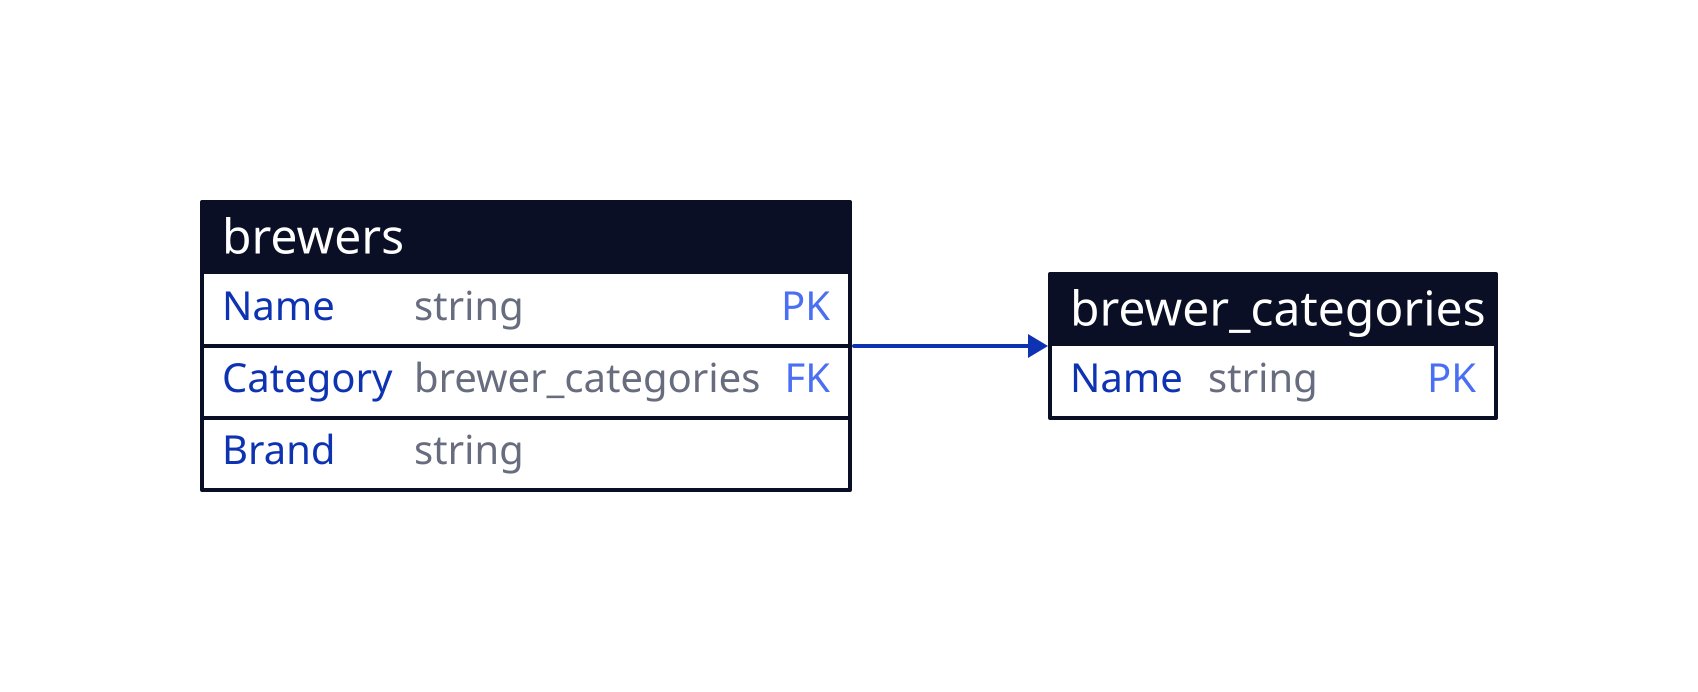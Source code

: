 style.fill: transparent
direction: right

brewer_categories {
    shape: sql_table
    Name: string {constraint: primary_key}
}


brewers {
    shape: sql_table
    Name: string {constraint: primary_key}
    Category: brewer_categories {constraint: foreign_key}
    Brand: string   
}

brewers.Category -> brewer_categories.Name